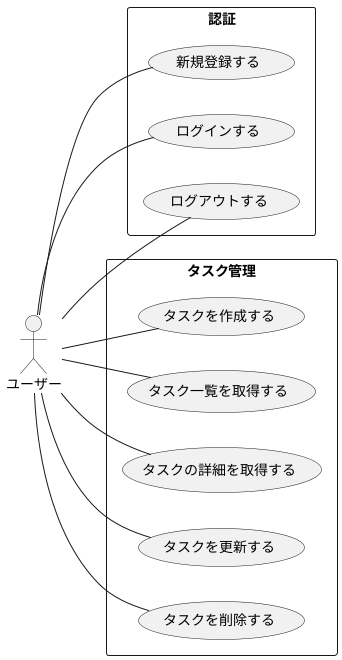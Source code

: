 @startuml TODOAPP
actor ユーザー

left to right direction
' 認証関連の操作
rectangle "認証" {
    ユーザー -- (新規登録する)
    ユーザー -- (ログインする)
    ユーザー -- (ログアウトする)
}

' タスク関連の操作
rectangle "タスク管理" {
    ユーザー -- (タスクを作成する)
    ユーザー -- (タスク一覧を取得する)
    ユーザー -- (タスクの詳細を取得する)
    ユーザー -- (タスクを更新する)
    ユーザー -- (タスクを削除する)
}
@enduml
